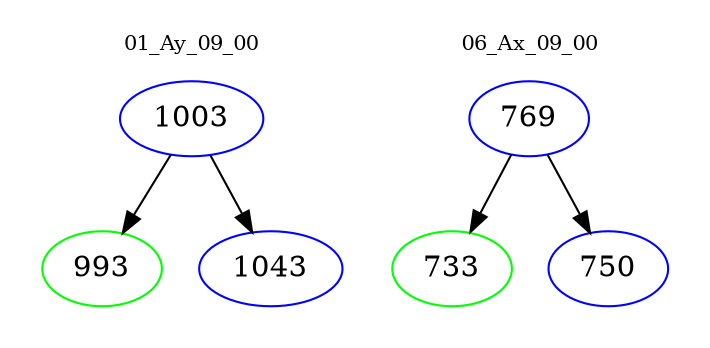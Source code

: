 digraph{
subgraph cluster_0 {
color = white
label = "01_Ay_09_00";
fontsize=10;
T0_1003 [label="1003", color="blue"]
T0_1003 -> T0_993 [color="black"]
T0_993 [label="993", color="green"]
T0_1003 -> T0_1043 [color="black"]
T0_1043 [label="1043", color="blue"]
}
subgraph cluster_1 {
color = white
label = "06_Ax_09_00";
fontsize=10;
T1_769 [label="769", color="blue"]
T1_769 -> T1_733 [color="black"]
T1_733 [label="733", color="green"]
T1_769 -> T1_750 [color="black"]
T1_750 [label="750", color="blue"]
}
}

